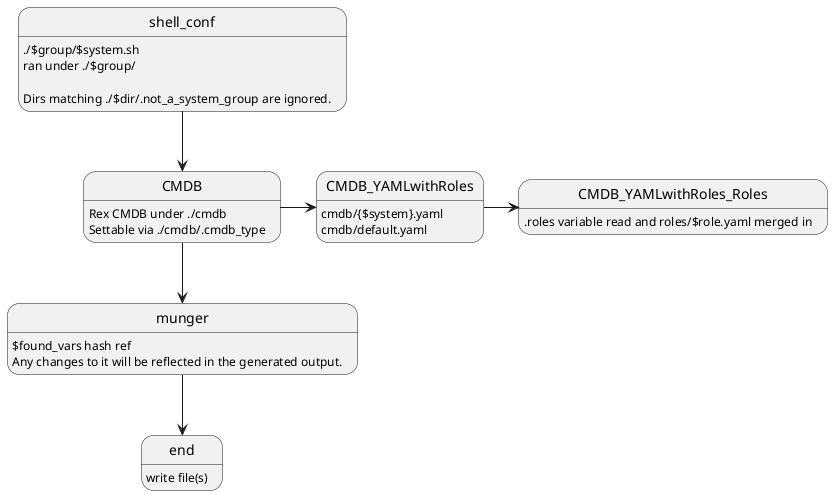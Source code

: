 @startuml
hide empty description
shell_conf : ./$group/$system.sh
shell_conf : ran under ./$group/
shell_conf :
shell_conf : Dirs matching ./$dir/.not_a_system_group are ignored.
shell_conf --> CMDB
CMDB:  Rex CMDB under ./cmdb
CMDB: Settable via ./cmdb/.cmdb_type
CMDB -> CMDB_YAMLwithRoles
CMDB_YAMLwithRoles : cmdb/{$system}.yaml
CMDB_YAMLwithRoles : cmdb/default.yaml
CMDB_YAMLwithRoles -> CMDB_YAMLwithRoles_Roles
CMDB_YAMLwithRoles_Roles : .roles variable read and roles/$role.yaml merged in
CMDB --> munger
munger :  $found_vars hash ref
munger : Any changes to it will be reflected in the generated output.
munger --> end
end : write file(s)
@enduml
